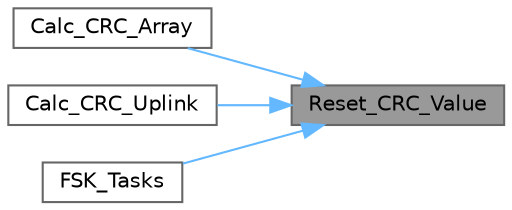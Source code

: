 digraph "Reset_CRC_Value"
{
 // LATEX_PDF_SIZE
  bgcolor="transparent";
  edge [fontname=Helvetica,fontsize=10,labelfontname=Helvetica,labelfontsize=10];
  node [fontname=Helvetica,fontsize=10,shape=box,height=0.2,width=0.4];
  rankdir="RL";
  Node1 [id="Node000001",label="Reset_CRC_Value",height=0.2,width=0.4,color="gray40", fillcolor="grey60", style="filled", fontcolor="black",tooltip=" "];
  Node1 -> Node2 [id="edge1_Node000001_Node000002",dir="back",color="steelblue1",style="solid",tooltip=" "];
  Node2 [id="Node000002",label="Calc_CRC_Array",height=0.2,width=0.4,color="grey40", fillcolor="white", style="filled",URL="$crc_8c.html#a72cd12fcd632c9889ffb63f5dba8c397",tooltip=" "];
  Node1 -> Node3 [id="edge2_Node000001_Node000003",dir="back",color="steelblue1",style="solid",tooltip=" "];
  Node3 [id="Node000003",label="Calc_CRC_Uplink",height=0.2,width=0.4,color="grey40", fillcolor="white", style="filled",URL="$crc_8c.html#a7aaaad0aab8af51b91107deb71d01964",tooltip=" "];
  Node1 -> Node4 [id="edge3_Node000001_Node000004",dir="back",color="steelblue1",style="solid",tooltip=" "];
  Node4 [id="Node000004",label="FSK_Tasks",height=0.2,width=0.4,color="grey40", fillcolor="white", style="filled",URL="$fsk_8c.html#a86e42784b2bc0d852d28898161103760",tooltip=" "];
}
